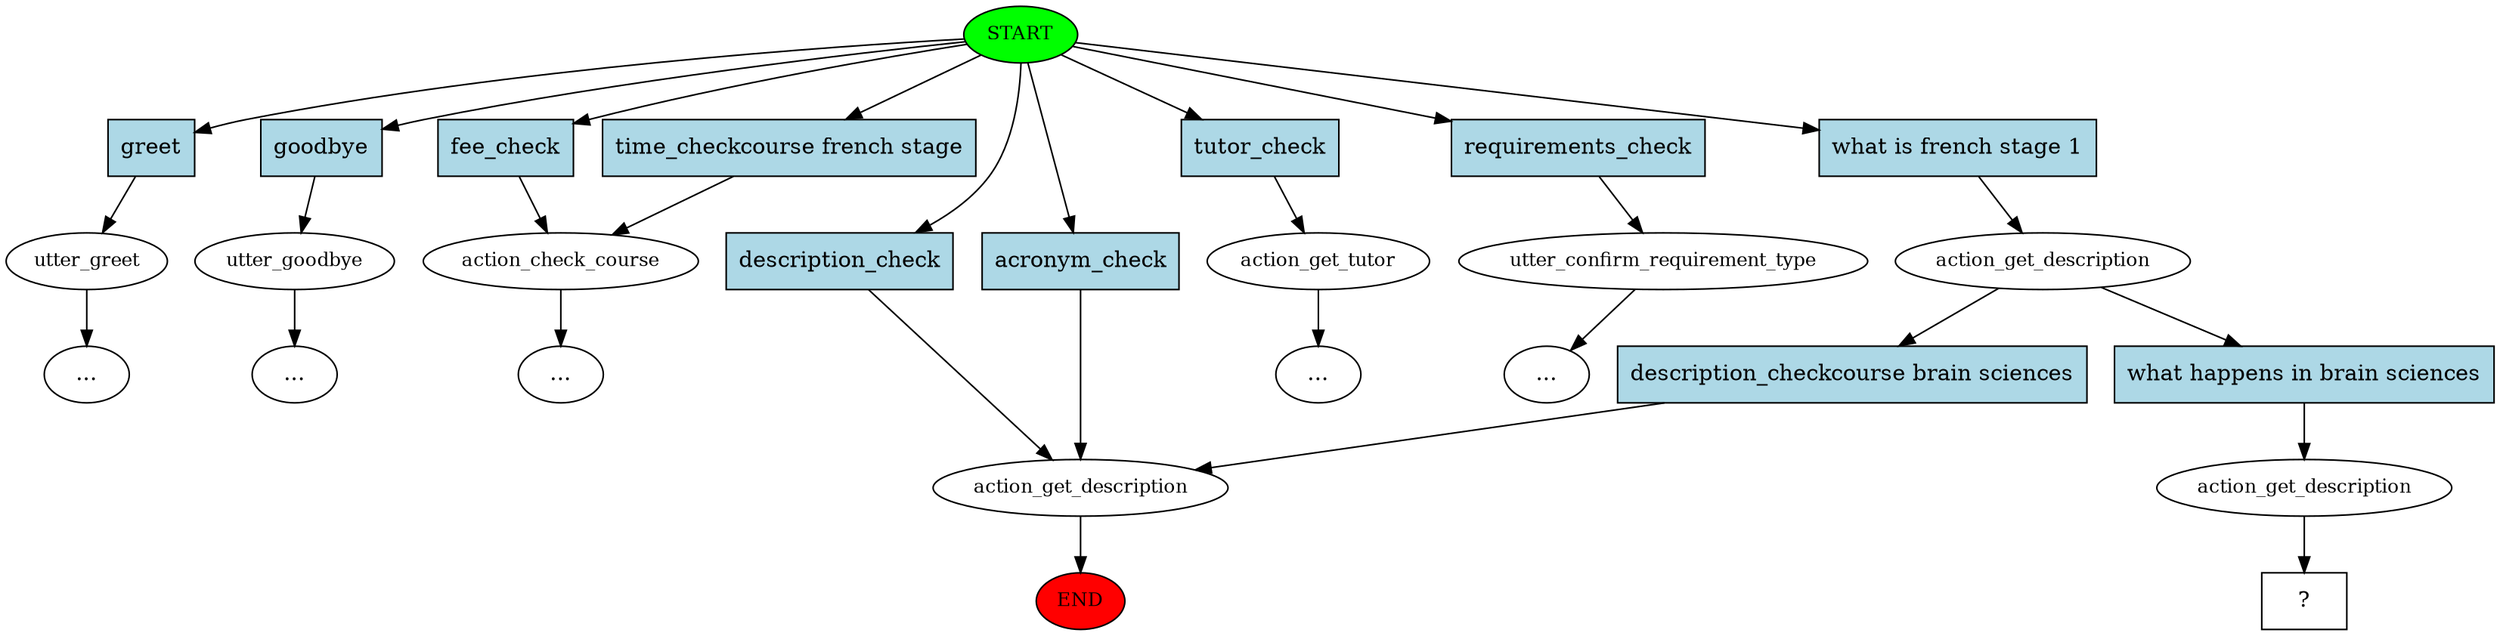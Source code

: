 digraph  {
0 [class="start active", fillcolor=green, fontsize=12, label=START, style=filled];
"-1" [class=end, fillcolor=red, fontsize=12, label=END, style=filled];
1 [class="", fontsize=12, label=utter_greet];
"-3" [class=ellipsis, label="..."];
2 [class="", fontsize=12, label=utter_goodbye];
"-4" [class=ellipsis, label="..."];
3 [class="", fontsize=12, label=action_check_course];
7 [class="", fontsize=12, label=action_get_description];
9 [class="", fontsize=12, label=action_get_tutor];
"-9" [class=ellipsis, label="..."];
10 [class="", fontsize=12, label=utter_confirm_requirement_type];
"-10" [class=ellipsis, label="..."];
"-12" [class=ellipsis, label="..."];
13 [class=active, fontsize=12, label=action_get_description];
16 [class=active, fontsize=12, label=action_get_description];
17 [class="intent dashed active", label="  ?  ", shape=rect];
18 [class=intent, fillcolor=lightblue, label=greet, shape=rect, style=filled];
19 [class=intent, fillcolor=lightblue, label=goodbye, shape=rect, style=filled];
20 [class=intent, fillcolor=lightblue, label=fee_check, shape=rect, style=filled];
21 [class=intent, fillcolor=lightblue, label="time_checkcourse french stage", shape=rect, style=filled];
22 [class=intent, fillcolor=lightblue, label=description_check, shape=rect, style=filled];
23 [class=intent, fillcolor=lightblue, label=acronym_check, shape=rect, style=filled];
24 [class=intent, fillcolor=lightblue, label=tutor_check, shape=rect, style=filled];
25 [class=intent, fillcolor=lightblue, label=requirements_check, shape=rect, style=filled];
26 [class="intent active", fillcolor=lightblue, label="what is french stage 1", shape=rect, style=filled];
27 [class=intent, fillcolor=lightblue, label="description_checkcourse brain sciences", shape=rect, style=filled];
28 [class="intent active", fillcolor=lightblue, label="what happens in brain sciences", shape=rect, style=filled];
0 -> 18  [class="", key=0];
0 -> 19  [class="", key=0];
0 -> 20  [class="", key=0];
0 -> 21  [class="", key=0];
0 -> 22  [class="", key=0];
0 -> 23  [class="", key=0];
0 -> 24  [class="", key=0];
0 -> 25  [class="", key=0];
0 -> 26  [class=active, key=0];
1 -> "-3"  [class="", key=NONE, label=""];
2 -> "-4"  [class="", key=NONE, label=""];
3 -> "-12"  [class="", key=NONE, label=""];
7 -> "-1"  [class="", key=NONE, label=""];
9 -> "-9"  [class="", key=NONE, label=""];
10 -> "-10"  [class="", key=NONE, label=""];
13 -> 27  [class="", key=0];
13 -> 28  [class=active, key=0];
16 -> 17  [class=active, key=NONE, label=""];
18 -> 1  [class="", key=0];
19 -> 2  [class="", key=0];
20 -> 3  [class="", key=0];
21 -> 3  [class="", key=0];
22 -> 7  [class="", key=0];
23 -> 7  [class="", key=0];
24 -> 9  [class="", key=0];
25 -> 10  [class="", key=0];
26 -> 13  [class=active, key=0];
27 -> 7  [class="", key=0];
28 -> 16  [class=active, key=0];
}
